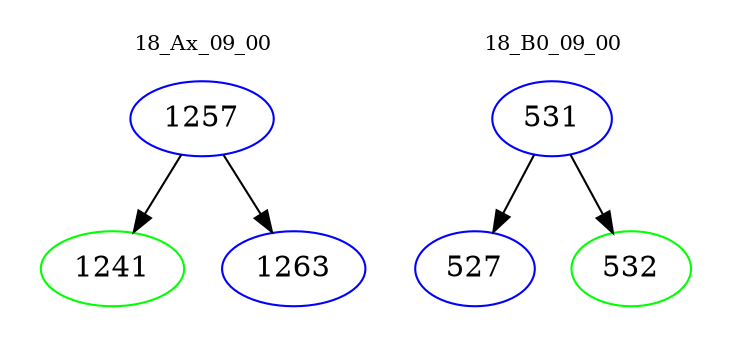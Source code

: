 digraph{
subgraph cluster_0 {
color = white
label = "18_Ax_09_00";
fontsize=10;
T0_1257 [label="1257", color="blue"]
T0_1257 -> T0_1241 [color="black"]
T0_1241 [label="1241", color="green"]
T0_1257 -> T0_1263 [color="black"]
T0_1263 [label="1263", color="blue"]
}
subgraph cluster_1 {
color = white
label = "18_B0_09_00";
fontsize=10;
T1_531 [label="531", color="blue"]
T1_531 -> T1_527 [color="black"]
T1_527 [label="527", color="blue"]
T1_531 -> T1_532 [color="black"]
T1_532 [label="532", color="green"]
}
}

